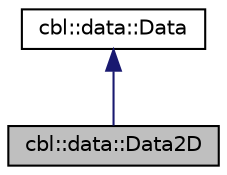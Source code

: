 digraph "cbl::data::Data2D"
{
  edge [fontname="Helvetica",fontsize="10",labelfontname="Helvetica",labelfontsize="10"];
  node [fontname="Helvetica",fontsize="10",shape=record];
  Node3 [label="cbl::data::Data2D",height=0.2,width=0.4,color="black", fillcolor="grey75", style="filled", fontcolor="black"];
  Node4 -> Node3 [dir="back",color="midnightblue",fontsize="10",style="solid",fontname="Helvetica"];
  Node4 [label="cbl::data::Data",height=0.2,width=0.4,color="black", fillcolor="white", style="filled",URL="$d4/df1/classcbl_1_1data_1_1Data.html",tooltip="The class Data. "];
}
